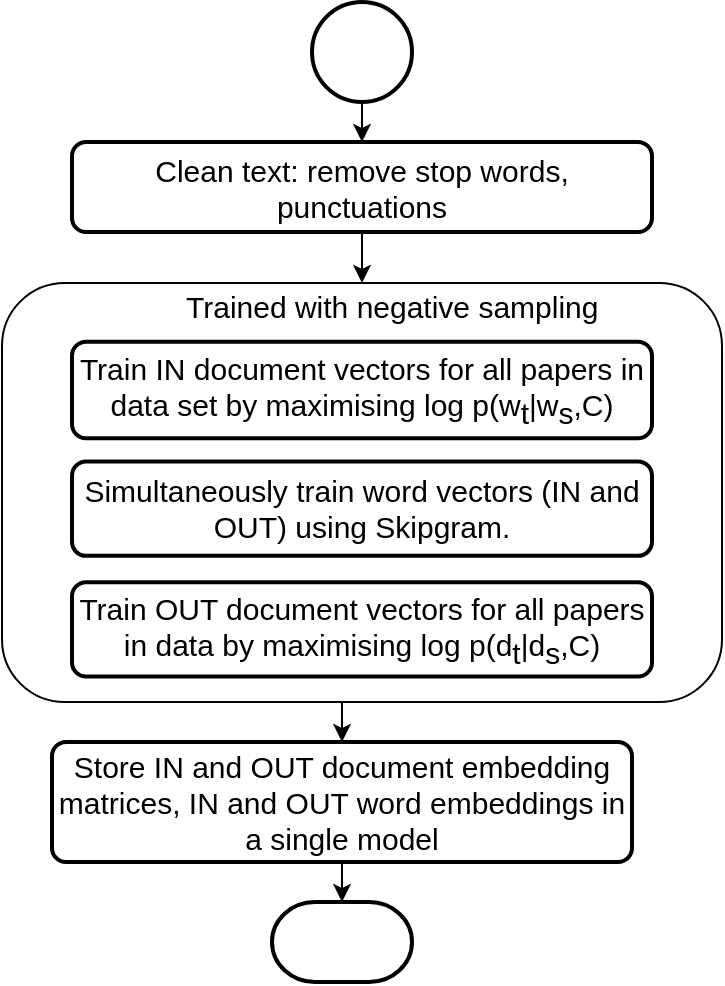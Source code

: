 <mxfile version="10.7.7" type="device"><diagram id="7ZNwtC9HlLnYZcrfYU8x" name="Page-1"><mxGraphModel dx="824" dy="496" grid="1" gridSize="10" guides="1" tooltips="1" connect="1" arrows="1" fold="1" page="1" pageScale="1" pageWidth="827" pageHeight="1169" math="0" shadow="0"><root><mxCell id="0"/><mxCell id="1" parent="0"/><mxCell id="FbvwwH9mAC4-7WVmxYkd-1" style="edgeStyle=orthogonalEdgeStyle;rounded=0;orthogonalLoop=1;jettySize=auto;html=1;exitX=0.5;exitY=1;exitDx=0;exitDy=0;exitPerimeter=0;entryX=0.5;entryY=0;entryDx=0;entryDy=0;fontSize=15;" parent="1" source="FbvwwH9mAC4-7WVmxYkd-2" target="FbvwwH9mAC4-7WVmxYkd-10" edge="1"><mxGeometry relative="1" as="geometry"/></mxCell><mxCell id="FbvwwH9mAC4-7WVmxYkd-2" value="" style="strokeWidth=2;html=1;shape=mxgraph.flowchart.start_2;whiteSpace=wrap;fontSize=15;" parent="1" vertex="1"><mxGeometry x="380" y="10" width="50" height="50" as="geometry"/></mxCell><mxCell id="FbvwwH9mAC4-7WVmxYkd-6" value="" style="strokeWidth=2;html=1;shape=mxgraph.flowchart.terminator;whiteSpace=wrap;fontSize=15;" parent="1" vertex="1"><mxGeometry x="360" y="460" width="70" height="40" as="geometry"/></mxCell><mxCell id="FbvwwH9mAC4-7WVmxYkd-29" style="edgeStyle=orthogonalEdgeStyle;rounded=0;orthogonalLoop=1;jettySize=auto;html=1;exitX=0.5;exitY=1;exitDx=0;exitDy=0;entryX=0.5;entryY=0;entryDx=0;entryDy=0;fontSize=15;" parent="1" source="FbvwwH9mAC4-7WVmxYkd-10" target="FbvwwH9mAC4-7WVmxYkd-25" edge="1"><mxGeometry relative="1" as="geometry"/></mxCell><mxCell id="FbvwwH9mAC4-7WVmxYkd-10" value="Clean text: remove stop words, punctuations&lt;br style=&quot;font-size: 15px;&quot;&gt;" style="rounded=1;whiteSpace=wrap;html=1;absoluteArcSize=1;arcSize=14;strokeWidth=2;fontSize=15;" parent="1" vertex="1"><mxGeometry x="260" y="80" width="290" height="45" as="geometry"/></mxCell><mxCell id="FbvwwH9mAC4-7WVmxYkd-35" style="edgeStyle=orthogonalEdgeStyle;rounded=0;orthogonalLoop=1;jettySize=auto;html=1;exitX=0.5;exitY=1;exitDx=0;exitDy=0;entryX=0.5;entryY=0;entryDx=0;entryDy=0;entryPerimeter=0;fontSize=15;" parent="1" source="FbvwwH9mAC4-7WVmxYkd-20" target="FbvwwH9mAC4-7WVmxYkd-6" edge="1"><mxGeometry relative="1" as="geometry"/></mxCell><mxCell id="FbvwwH9mAC4-7WVmxYkd-20" value="Store IN and OUT document embedding matrices, IN and OUT word embeddings in a single model" style="rounded=1;whiteSpace=wrap;html=1;absoluteArcSize=1;arcSize=14;strokeWidth=2;fontSize=15;" parent="1" vertex="1"><mxGeometry x="250" y="380" width="290" height="60" as="geometry"/></mxCell><mxCell id="FbvwwH9mAC4-7WVmxYkd-30" value="" style="group;fontSize=15;" parent="1" vertex="1" connectable="0"><mxGeometry x="225" y="140" width="360" height="220" as="geometry"/></mxCell><mxCell id="FbvwwH9mAC4-7WVmxYkd-25" value="" style="rounded=1;whiteSpace=wrap;html=1;fontSize=15;" parent="FbvwwH9mAC4-7WVmxYkd-30" vertex="1"><mxGeometry y="10.476" width="360" height="209.524" as="geometry"/></mxCell><mxCell id="FbvwwH9mAC4-7WVmxYkd-5" value="Train IN document vectors for all papers in data set by maximising log p(w&lt;sub style=&quot;font-size: 15px;&quot;&gt;t&lt;/sub&gt;|w&lt;sub style=&quot;font-size: 15px;&quot;&gt;s&lt;/sub&gt;,C)&lt;br style=&quot;font-size: 15px;&quot;&gt;" style="rounded=1;whiteSpace=wrap;html=1;absoluteArcSize=1;arcSize=14;strokeWidth=2;fontSize=15;" parent="FbvwwH9mAC4-7WVmxYkd-30" vertex="1"><mxGeometry x="35" y="39.905" width="290" height="48.19" as="geometry"/></mxCell><mxCell id="FbvwwH9mAC4-7WVmxYkd-8" value="Simultaneously train word vectors (IN and OUT) using Skipgram.&lt;br style=&quot;font-size: 15px;&quot;&gt;" style="rounded=1;whiteSpace=wrap;html=1;absoluteArcSize=1;arcSize=14;strokeWidth=2;fontSize=15;" parent="FbvwwH9mAC4-7WVmxYkd-30" vertex="1"><mxGeometry x="35" y="99.786" width="290" height="47.143" as="geometry"/></mxCell><mxCell id="FbvwwH9mAC4-7WVmxYkd-27" value="Train OUT document vectors for all papers in data by maximising log p(d&lt;sub style=&quot;font-size: 15px;&quot;&gt;t&lt;/sub&gt;|d&lt;sub style=&quot;font-size: 15px;&quot;&gt;s&lt;/sub&gt;,C)&lt;br style=&quot;font-size: 15px;&quot;&gt;" style="rounded=1;whiteSpace=wrap;html=1;absoluteArcSize=1;arcSize=14;strokeWidth=2;fontSize=15;" parent="FbvwwH9mAC4-7WVmxYkd-30" vertex="1"><mxGeometry x="35" y="160.119" width="290" height="47.143" as="geometry"/></mxCell><mxCell id="FbvwwH9mAC4-7WVmxYkd-33" value="Trained with negative sampling" style="text;html=1;resizable=0;points=[];autosize=1;align=left;verticalAlign=top;spacingTop=-4;fontSize=15;" parent="FbvwwH9mAC4-7WVmxYkd-30" vertex="1"><mxGeometry x="90" y="10.952" width="180" height="20" as="geometry"/></mxCell><mxCell id="FbvwwH9mAC4-7WVmxYkd-34" style="edgeStyle=orthogonalEdgeStyle;rounded=0;orthogonalLoop=1;jettySize=auto;html=1;exitX=0.5;exitY=1;exitDx=0;exitDy=0;entryX=0.5;entryY=0;entryDx=0;entryDy=0;fontSize=15;" parent="1" source="FbvwwH9mAC4-7WVmxYkd-25" target="FbvwwH9mAC4-7WVmxYkd-20" edge="1"><mxGeometry relative="1" as="geometry"/></mxCell></root></mxGraphModel></diagram></mxfile>